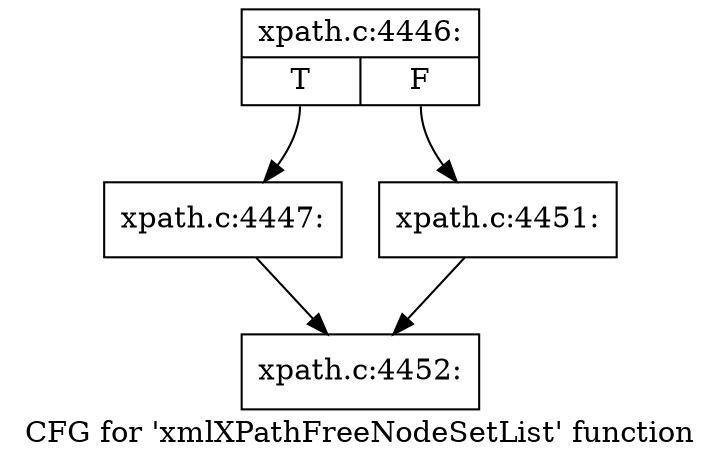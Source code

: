 digraph "CFG for 'xmlXPathFreeNodeSetList' function" {
	label="CFG for 'xmlXPathFreeNodeSetList' function";

	Node0x481eb90 [shape=record,label="{xpath.c:4446:|{<s0>T|<s1>F}}"];
	Node0x481eb90:s0 -> Node0x48244a0;
	Node0x481eb90:s1 -> Node0x48244f0;
	Node0x48244a0 [shape=record,label="{xpath.c:4447:}"];
	Node0x48244a0 -> Node0x4824760;
	Node0x48244f0 [shape=record,label="{xpath.c:4451:}"];
	Node0x48244f0 -> Node0x4824760;
	Node0x4824760 [shape=record,label="{xpath.c:4452:}"];
}
